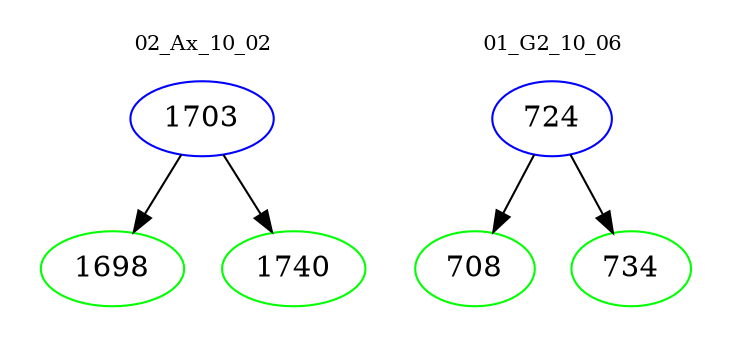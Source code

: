 digraph{
subgraph cluster_0 {
color = white
label = "02_Ax_10_02";
fontsize=10;
T0_1703 [label="1703", color="blue"]
T0_1703 -> T0_1698 [color="black"]
T0_1698 [label="1698", color="green"]
T0_1703 -> T0_1740 [color="black"]
T0_1740 [label="1740", color="green"]
}
subgraph cluster_1 {
color = white
label = "01_G2_10_06";
fontsize=10;
T1_724 [label="724", color="blue"]
T1_724 -> T1_708 [color="black"]
T1_708 [label="708", color="green"]
T1_724 -> T1_734 [color="black"]
T1_734 [label="734", color="green"]
}
}
